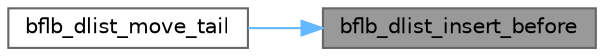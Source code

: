 digraph "bflb_dlist_insert_before"
{
 // LATEX_PDF_SIZE
  bgcolor="transparent";
  edge [fontname=Helvetica,fontsize=10,labelfontname=Helvetica,labelfontsize=10];
  node [fontname=Helvetica,fontsize=10,shape=box,height=0.2,width=0.4];
  rankdir="RL";
  Node1 [label="bflb_dlist_insert_before",height=0.2,width=0.4,color="gray40", fillcolor="grey60", style="filled", fontcolor="black",tooltip="insert a node before a list"];
  Node1 -> Node2 [dir="back",color="steelblue1",style="solid"];
  Node2 [label="bflb_dlist_move_tail",height=0.2,width=0.4,color="grey40", fillcolor="white", style="filled",URL="$bflb__list_8h.html#af1a007ea203719ccb6b9c16ab626807c",tooltip="move node from list."];
}
